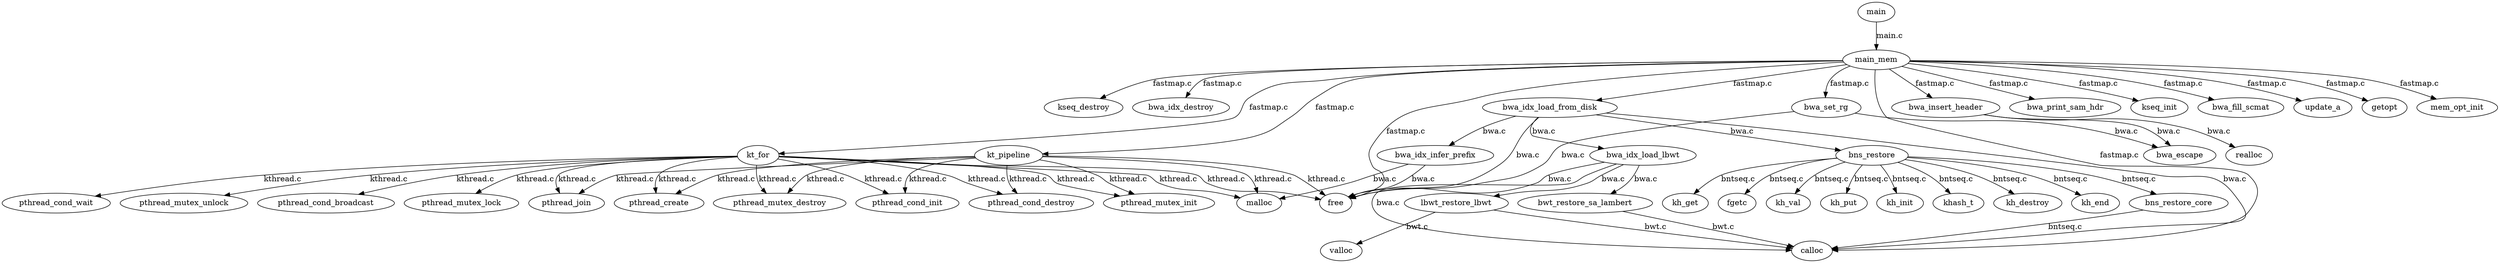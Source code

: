 digraph filename
{
	main;
	main->main_mem [label="main.c"];
	main_mem;
	main_mem->kseq_destroy [label="fastmap.c"];
	main_mem->bwa_idx_destroy [label="fastmap.c"];
	main_mem->kt_for [label="fastmap.c"];
	kt_for;
	kt_for->pthread_cond_destroy [label="kthread.c"];
	pthread_cond_destroy;
	kt_for->pthread_mutex_destroy [label="kthread.c"];
	pthread_mutex_destroy;
	kt_for->free [label="kthread.c"];
	kt_for->pthread_join [label="kthread.c"];
	pthread_join;
	kt_for->pthread_cond_wait [label="kthread.c"];
	pthread_cond_wait;
	kt_for->pthread_mutex_unlock [label="kthread.c"];
	pthread_mutex_unlock;
	kt_for->pthread_cond_broadcast [label="kthread.c"];
	pthread_cond_broadcast;
	kt_for->pthread_mutex_lock [label="kthread.c"];
	pthread_mutex_lock;
	kt_for->pthread_create [label="kthread.c"];
	pthread_create;
	kt_for->malloc [label="kthread.c"];
	kt_for->pthread_cond_init [label="kthread.c"];
	pthread_cond_init;
	kt_for->pthread_mutex_init [label="kthread.c"];
	pthread_mutex_init;
	main_mem->kt_pipeline [label="fastmap.c"];
	kt_pipeline;
	kt_pipeline->pthread_cond_destroy [label="kthread.c"];
	kt_pipeline->pthread_mutex_destroy [label="kthread.c"];
	kt_pipeline->free [label="kthread.c"];
	kt_pipeline->pthread_join [label="kthread.c"];
	kt_pipeline->pthread_create [label="kthread.c"];
	kt_pipeline->malloc [label="kthread.c"];
	kt_pipeline->pthread_cond_init [label="kthread.c"];
	kt_pipeline->pthread_mutex_init [label="kthread.c"];
	main_mem->bwa_print_sam_hdr [label="fastmap.c"];
	bwa_print_sam_hdr;
	main_mem->kseq_init [label="fastmap.c"];
	main_mem->bwa_idx_load_from_disk [label="fastmap.c"];
	bwa_idx_load_from_disk;
	bwa_idx_load_from_disk->free [label="bwa.c"];
	bwa_idx_load_from_disk->bns_restore [label="bwa.c"];
	bns_restore;
	bns_restore->kh_destroy [label="bntseq.c"];
	kh_destroy;
	bns_restore->kh_end [label="bntseq.c"];
	kh_end;
	bns_restore->kh_get [label="bntseq.c"];
	kh_get;
	bns_restore->fgetc [label="bntseq.c"];
	fgetc;
	bns_restore->kh_val [label="bntseq.c"];
	kh_val;
	bns_restore->kh_put [label="bntseq.c"];
	kh_put;
	bns_restore->kh_init [label="bntseq.c"];
	kh_init;
	bns_restore->khash_t [label="bntseq.c"];
	khash_t;
	bns_restore->bns_restore_core [label="bntseq.c"];
	bns_restore_core;
	bns_restore_core->calloc [label="bntseq.c"];
	bwa_idx_load_from_disk->bwa_idx_load_lbwt [label="bwa.c"];
	bwa_idx_load_lbwt;
	bwa_idx_load_lbwt->free [label="bwa.c"];
	bwa_idx_load_lbwt->bwt_restore_sa_lambert [label="bwa.c"];
	bwt_restore_sa_lambert;
	bwt_restore_sa_lambert->calloc [label="bwt.c"];
	bwa_idx_load_lbwt->lbwt_restore_lbwt [label="bwa.c"];
	lbwt_restore_lbwt;
	lbwt_restore_lbwt->valloc [label="bwt.c"];
	valloc;
	lbwt_restore_lbwt->calloc [label="bwt.c"];
	bwa_idx_load_lbwt->calloc [label="bwa.c"];
	bwa_idx_load_from_disk->calloc [label="bwa.c"];
	bwa_idx_load_from_disk->bwa_idx_infer_prefix [label="bwa.c"];
	bwa_idx_infer_prefix;
	bwa_idx_infer_prefix->free [label="bwa.c"];
	bwa_idx_infer_prefix->malloc [label="bwa.c"];
	main_mem->bwa_fill_scmat [label="fastmap.c"];
	main_mem->update_a [label="fastmap.c"];
	update_a;
	main_mem->free [label="fastmap.c"];
	main_mem->bwa_insert_header [label="fastmap.c"];
	bwa_insert_header;
	bwa_insert_header->bwa_escape [label="bwa.c"];
	bwa_escape;
	bwa_insert_header->realloc [label="bwa.c"];
	main_mem->calloc [label="fastmap.c"];
	main_mem->bwa_set_rg [label="fastmap.c"];
	bwa_set_rg;
	bwa_set_rg->free [label="bwa.c"];
	bwa_set_rg->bwa_escape [label="bwa.c"];
	main_mem->getopt [label="fastmap.c"];
	main_mem->mem_opt_init [label="fastmap.c"];
}
